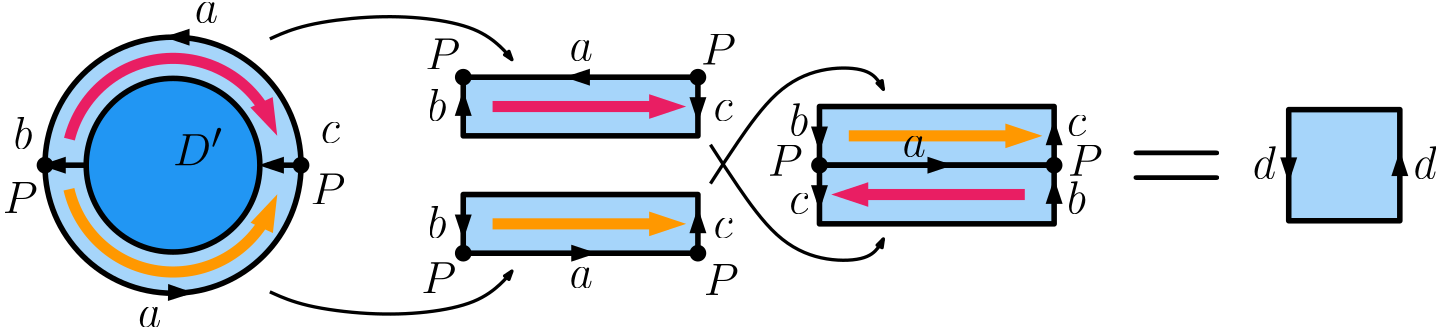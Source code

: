 <?xml version="1.0"?>
<!DOCTYPE ipe SYSTEM "ipe.dtd">
<ipe version="70218" creator="Ipe 7.2.28">
<info created="D:20130414171122" modified="D:20240327115809"/>
<ipestyle name="tungsteno">
<symbol name="arrow/arc(spx)">
<path stroke="sym-stroke" fill="sym-stroke" pen="sym-pen">
0 0 m
-1 0.333 l
-1 -0.333 l
h
</path>
</symbol>
<symbol name="arrow/farc(spx)">
<path stroke="sym-stroke" fill="white" pen="sym-pen">
0 0 m
-1 0.333 l
-1 -0.333 l
h
</path>
</symbol>
<symbol name="arrow/ptarc(spx)">
<path stroke="sym-stroke" fill="sym-stroke" pen="sym-pen">
0 0 m
-1 0.333 l
-0.8 0 l
-1 -0.333 l
h
</path>
</symbol>
<symbol name="arrow/fptarc(spx)">
<path stroke="sym-stroke" fill="white" pen="sym-pen">
0 0 m
-1 0.333 l
-0.8 0 l
-1 -0.333 l
h
</path>
</symbol>
<symbol name="mark/circle(sx)" transformations="translations">
<path fill="sym-stroke">
0.6 0 0 0.6 0 0 e
0.4 0 0 0.4 0 0 e
</path>
</symbol>
<symbol name="mark/disk(sx)" transformations="translations">
<path fill="sym-stroke">
0.6 0 0 0.6 0 0 e
</path>
</symbol>
<symbol name="mark/fdisk(sfx)" transformations="translations">
<group>
<path fill="sym-fill">
0.5 0 0 0.5 0 0 e
</path>
<path fill="sym-stroke" fillrule="eofill">
0.6 0 0 0.6 0 0 e
0.4 0 0 0.4 0 0 e
</path>
</group>
</symbol>
<symbol name="mark/box(sx)" transformations="translations">
<path fill="sym-stroke" fillrule="eofill">
-0.6 -0.6 m
0.6 -0.6 l
0.6 0.6 l
-0.6 0.6 l
h
-0.4 -0.4 m
0.4 -0.4 l
0.4 0.4 l
-0.4 0.4 l
h
</path>
</symbol>
<symbol name="mark/square(sx)" transformations="translations">
<path fill="sym-stroke">
-0.6 -0.6 m
0.6 -0.6 l
0.6 0.6 l
-0.6 0.6 l
h
</path>
</symbol>
<symbol name="mark/fsquare(sfx)" transformations="translations">
<group>
<path fill="sym-fill">
-0.5 -0.5 m
0.5 -0.5 l
0.5 0.5 l
-0.5 0.5 l
h
</path>
<path fill="sym-stroke" fillrule="eofill">
-0.6 -0.6 m
0.6 -0.6 l
0.6 0.6 l
-0.6 0.6 l
h
-0.4 -0.4 m
0.4 -0.4 l
0.4 0.4 l
-0.4 0.4 l
h
</path>
</group>
</symbol>
<symbol name="mark/cross(sx)" transformations="translations">
<group>
<path fill="sym-stroke">
-0.43 -0.57 m
0.57 0.43 l
0.43 0.57 l
-0.57 -0.43 l
h
</path>
<path fill="sym-stroke">
-0.43 0.57 m
0.57 -0.43 l
0.43 -0.57 l
-0.57 0.43 l
h
</path>
</group>
</symbol>
<symbol name="arrow/fnormal(spx)">
<path stroke="sym-stroke" fill="white" pen="sym-pen">
0 0 m
-1 0.333 l
-1 -0.333 l
h
</path>
</symbol>
<symbol name="arrow/pointed(spx)">
<path stroke="sym-stroke" fill="sym-stroke" pen="sym-pen">
0 0 m
-1 0.333 l
-0.8 0 l
-1 -0.333 l
h
</path>
</symbol>
<symbol name="arrow/fpointed(spx)">
<path stroke="sym-stroke" fill="white" pen="sym-pen">
0 0 m
-1 0.333 l
-0.8 0 l
-1 -0.333 l
h
</path>
</symbol>
<symbol name="arrow/linear(spx)">
<path stroke="sym-stroke" pen="sym-pen">
-1 0.333 m
0 0 l
-1 -0.333 l
</path>
</symbol>
<symbol name="arrow/fdouble(spx)">
<path stroke="sym-stroke" fill="white" pen="sym-pen">
0 0 m
-1 0.333 l
-1 -0.333 l
h
-1 0 m
-2 0.333 l
-2 -0.333 l
h
</path>
</symbol>
<symbol name="arrow/double(spx)">
<path stroke="sym-stroke" fill="sym-stroke" pen="sym-pen">
0 0 m
-1 0.333 l
-1 -0.333 l
h
-1 0 m
-2 0.333 l
-2 -0.333 l
h
</path>
</symbol>
<symbol name="arrow/mid-normal(spx)">
<path stroke="sym-stroke" fill="sym-stroke" pen="sym-pen">
0.5 0 m
-0.5 0.333 l
-0.5 -0.333 l
h
</path>
</symbol>
<symbol name="arrow/mid-fnormal(spx)">
<path stroke="sym-stroke" fill="white" pen="sym-pen">
0.5 0 m
-0.5 0.333 l
-0.5 -0.333 l
h
</path>
</symbol>
<symbol name="arrow/mid-pointed(spx)">
<path stroke="sym-stroke" fill="sym-stroke" pen="sym-pen">
0.5 0 m
-0.5 0.333 l
-0.3 0 l
-0.5 -0.333 l
h
</path>
</symbol>
<symbol name="arrow/mid-fpointed(spx)">
<path stroke="sym-stroke" fill="white" pen="sym-pen">
0.5 0 m
-0.5 0.333 l
-0.3 0 l
-0.5 -0.333 l
h
</path>
</symbol>
<symbol name="arrow/mid-double(spx)">
<path stroke="sym-stroke" fill="sym-stroke" pen="sym-pen">
1 0 m
0 0.333 l
0 -0.333 l
h
0 0 m
-1 0.333 l
-1 -0.333 l
h
</path>
</symbol>
<symbol name="arrow/mid-fdouble(spx)">
<path stroke="sym-stroke" fill="white" pen="sym-pen">
1 0 m
0 0.333 l
0 -0.333 l
h
0 0 m
-1 0.333 l
-1 -0.333 l
h
</path>
</symbol>
<anglesize name="22.5 deg" value="22.5"/>
<anglesize name="30 deg" value="30"/>
<anglesize name="45 deg" value="45"/>
<anglesize name="60 deg" value="60"/>
<anglesize name="90 deg" value="90"/>
<arrowsize name="large" value="10"/>
<arrowsize name="small" value="5"/>
<arrowsize name="tiny" value="3"/>
<color name="amber100" value="1 0.925 0.702"/>
<color name="amber200" value="1 0.878 0.51"/>
<color name="amber300" value="1 0.835 0.31"/>
<color name="amber400" value="1 0.792 0.157"/>
<color name="amber500" value="1 0.757 0.027"/>
<color name="amber600" value="1 0.702 0"/>
<color name="amber700" value="1 0.627 0"/>
<color name="amber800" value="1 0.561 0"/>
<color name="amber900" value="1 0.435 0"/>
<color name="blue100" value="0.733 0.871 0.984"/>
<color name="blue200" value="0.565 0.792 0.976"/>
<color name="blue300" value="0.392 0.71 0.965"/>
<color name="blue400" value="0.259 0.647 0.961"/>
<color name="blue500" value="0.129 0.588 0.953"/>
<color name="blue600" value="0.118 0.533 0.898"/>
<color name="blue700" value="0.098 0.463 0.824"/>
<color name="blue800" value="0.082 0.396 0.753"/>
<color name="blue900" value="0.051 0.278 0.631"/>
<color name="bluegray100" value="0.812 0.847 0.863"/>
<color name="bluegray200" value="0.69 0.745 0.773"/>
<color name="bluegray300" value="0.565 0.643 0.682"/>
<color name="bluegray400" value="0.471 0.565 0.612"/>
<color name="bluegray500" value="0.376 0.49 0.545"/>
<color name="bluegray600" value="0.329 0.431 0.478"/>
<color name="bluegray700" value="0.271 0.353 0.392"/>
<color name="bluegray800" value="0.216 0.278 0.31"/>
<color name="bluegray900" value="0.149 0.196 0.22"/>
<color name="brown100" value="0.843 0.8 0.784"/>
<color name="brown200" value="0.737 0.667 0.643"/>
<color name="brown300" value="0.631 0.533 0.498"/>
<color name="brown400" value="0.553 0.431 0.388"/>
<color name="brown500" value="0.475 0.333 0.282"/>
<color name="brown600" value="0.427 0.298 0.255"/>
<color name="brown700" value="0.365 0.251 0.216"/>
<color name="brown800" value="0.306 0.204 0.18"/>
<color name="brown900" value="0.243 0.153 0.137"/>
<color name="cyan100" value="0.698 0.922 0.949"/>
<color name="cyan200" value="0.502 0.871 0.918"/>
<color name="cyan300" value="0.302 0.816 0.882"/>
<color name="cyan400" value="0.149 0.776 0.855"/>
<color name="cyan500" value="0 0.737 0.831"/>
<color name="cyan600" value="0 0.675 0.757"/>
<color name="cyan700" value="0 0.592 0.655"/>
<color name="cyan800" value="0 0.514 0.561"/>
<color name="cyan900" value="0 0.376 0.392"/>
<color name="deeporange100" value="1 0.8 0.737"/>
<color name="deeporange200" value="1 0.671 0.569"/>
<color name="deeporange300" value="1 0.541 0.396"/>
<color name="deeporange400" value="1 0.439 0.263"/>
<color name="deeporange500" value="1 0.341 0.133"/>
<color name="deeporange600" value="0.957 0.318 0.118"/>
<color name="deeporange700" value="0.902 0.29 0.098"/>
<color name="deeporange800" value="0.847 0.263 0.082"/>
<color name="deeporange900" value="0.749 0.212 0.047"/>
<color name="deeppurple100" value="0.82 0.769 0.914"/>
<color name="deeppurple200" value="0.702 0.616 0.859"/>
<color name="deeppurple300" value="0.584 0.459 0.804"/>
<color name="deeppurple400" value="0.494 0.341 0.761"/>
<color name="deeppurple500" value="0.404 0.227 0.718"/>
<color name="deeppurple600" value="0.369 0.208 0.694"/>
<color name="deeppurple700" value="0.318 0.176 0.659"/>
<color name="deeppurple800" value="0.271 0.153 0.627"/>
<color name="deeppurple900" value="0.192 0.106 0.573"/>
<color name="gray100" value="0.961"/>
<color name="gray200" value="0.933"/>
<color name="gray300" value="0.878"/>
<color name="gray400" value="0.741"/>
<color name="gray500" value="0.62"/>
<color name="gray600" value="0.459"/>
<color name="gray700" value="0.38"/>
<color name="gray800" value="0.259"/>
<color name="gray900" value="0.129"/>
<color name="green100" value="0.784 0.902 0.788"/>
<color name="green200" value="0.647 0.839 0.655"/>
<color name="green300" value="0.506 0.78 0.518"/>
<color name="green400" value="0.4 0.733 0.416"/>
<color name="green500" value="0.298 0.686 0.314"/>
<color name="green600" value="0.263 0.627 0.278"/>
<color name="green700" value="0.22 0.557 0.235"/>
<color name="green800" value="0.18 0.49 0.196"/>
<color name="green900" value="0.106 0.369 0.125"/>
<color name="indigo100" value="0.773 0.792 0.914"/>
<color name="indigo200" value="0.624 0.659 0.855"/>
<color name="indigo300" value="0.475 0.525 0.796"/>
<color name="indigo400" value="0.361 0.42 0.753"/>
<color name="indigo500" value="0.247 0.318 0.71"/>
<color name="indigo600" value="0.224 0.286 0.671"/>
<color name="indigo700" value="0.188 0.247 0.624"/>
<color name="indigo800" value="0.157 0.208 0.576"/>
<color name="indigo900" value="0.102 0.137 0.494"/>
<color name="lightblue100" value="0.702 0.898 0.988"/>
<color name="lightblue200" value="0.506 0.831 0.98"/>
<color name="lightblue300" value="0.31 0.765 0.969"/>
<color name="lightblue400" value="0.161 0.714 0.965"/>
<color name="lightblue500" value="0.012 0.663 0.957"/>
<color name="lightblue600" value="0.012 0.608 0.898"/>
<color name="lightblue700" value="0.008 0.533 0.82"/>
<color name="lightblue800" value="0.008 0.467 0.741"/>
<color name="lightblue900" value="0.004 0.341 0.608"/>
<color name="lightgreen100" value="0.863 0.929 0.784"/>
<color name="lightgreen200" value="0.773 0.882 0.647"/>
<color name="lightgreen300" value="0.682 0.835 0.506"/>
<color name="lightgreen400" value="0.612 0.8 0.396"/>
<color name="lightgreen500" value="0.545 0.765 0.29"/>
<color name="lightgreen600" value="0.486 0.702 0.259"/>
<color name="lightgreen700" value="0.408 0.624 0.22"/>
<color name="lightgreen800" value="0.333 0.545 0.184"/>
<color name="lightgreen900" value="0.2 0.412 0.118"/>
<color name="lime100" value="0.941 0.957 0.765"/>
<color name="lime200" value="0.902 0.933 0.612"/>
<color name="lime300" value="0.863 0.906 0.459"/>
<color name="lime400" value="0.831 0.882 0.341"/>
<color name="lime500" value="0.804 0.863 0.224"/>
<color name="lime600" value="0.753 0.792 0.2"/>
<color name="lime700" value="0.686 0.706 0.169"/>
<color name="lime800" value="0.62 0.616 0.141"/>
<color name="lime900" value="0.51 0.467 0.09"/>
<color name="orange100" value="1 0.878 0.698"/>
<color name="orange200" value="1 0.8 0.502"/>
<color name="orange300" value="1 0.718 0.302"/>
<color name="orange400" value="1 0.655 0.149"/>
<color name="orange500" value="1 0.596 0"/>
<color name="orange600" value="0.984 0.549 0"/>
<color name="orange700" value="0.961 0.486 0"/>
<color name="orange800" value="0.937 0.424 0"/>
<color name="orange900" value="0.902 0.318 0"/>
<color name="pink100" value="0.973 0.733 0.816"/>
<color name="pink200" value="0.957 0.561 0.694"/>
<color name="pink300" value="0.941 0.384 0.573"/>
<color name="pink400" value="0.925 0.251 0.478"/>
<color name="pink500" value="0.914 0.118 0.388"/>
<color name="pink600" value="0.847 0.106 0.376"/>
<color name="pink700" value="0.761 0.094 0.357"/>
<color name="pink800" value="0.678 0.078 0.341"/>
<color name="pink900" value="0.533 0.055 0.31"/>
<color name="purple100" value="0.882 0.745 0.906"/>
<color name="purple200" value="0.808 0.576 0.847"/>
<color name="purple300" value="0.729 0.408 0.784"/>
<color name="purple400" value="0.671 0.278 0.737"/>
<color name="purple500" value="0.612 0.153 0.69"/>
<color name="purple600" value="0.557 0.141 0.667"/>
<color name="purple700" value="0.482 0.122 0.635"/>
<color name="purple800" value="0.416 0.106 0.604"/>
<color name="purple900" value="0.29 0.078 0.549"/>
<color name="red100" value="1 0.804 0.824"/>
<color name="red200" value="0.937 0.604 0.604"/>
<color name="red300" value="0.898 0.451 0.451"/>
<color name="red400" value="0.937 0.325 0.314"/>
<color name="red500" value="0.957 0.263 0.212"/>
<color name="red600" value="0.898 0.224 0.208"/>
<color name="red700" value="0.827 0.184 0.184"/>
<color name="red800" value="0.776 0.157 0.157"/>
<color name="red900" value="0.718 0.11 0.11"/>
<color name="teal100" value="0.698 0.875 0.859"/>
<color name="teal200" value="0.502 0.796 0.769"/>
<color name="teal300" value="0.302 0.714 0.675"/>
<color name="teal400" value="0.149 0.651 0.604"/>
<color name="teal500" value="0 0.588 0.533"/>
<color name="teal600" value="0 0.537 0.482"/>
<color name="teal700" value="0 0.475 0.42"/>
<color name="teal800" value="0 0.412 0.361"/>
<color name="teal900" value="0 0.302 0.251"/>
<color name="yellow100" value="1 0.976 0.769"/>
<color name="yellow200" value="1 0.961 0.616"/>
<color name="yellow300" value="1 0.945 0.463"/>
<color name="yellow400" value="1 0.933 0.345"/>
<color name="yellow500" value="1 0.922 0.231"/>
<color name="yellow600" value="0.992 0.847 0.208"/>
<color name="yellow700" value="0.984 0.753 0.176"/>
<color name="yellow800" value="0.976 0.659 0.145"/>
<color name="yellow900" value="0.961 0.498 0.09"/>
<dashstyle name="dash dot dotted" value="[4 2 1 2 1 2] 0"/>
<dashstyle name="dash dotted" value="[4 2 1 2] 0"/>
<dashstyle name="dashed" value="[4] 0"/>
<dashstyle name="dotted" value="[1 3] 0"/>
<dashstyle name="large dashed" value="[12] 0"/>
<dashstyle name="large dotted" value="[2 4] 0"/>
<dashstyle name="medium dashed" value="[8] 0"/>
<gridsize name="10 pts (~3.5 mm)" value="10"/>
<gridsize name="14 pts (~5 mm)" value="14"/>
<gridsize name="16 pts (~6 mm)" value="16"/>
<gridsize name="20 pts (~7 mm)" value="20"/>
<gridsize name="28 pts (~10 mm)" value="28"/>
<gridsize name="32 pts (~12 mm)" value="32"/>
<gridsize name="4 pts" value="4"/>
<gridsize name="56 pts (~20 mm)" value="56"/>
<gridsize name="8 pts (~3 mm)" value="8"/>
<opacity name="10%" value="0.1"/>
<opacity name="20%" value="0.2"/>
<opacity name="30%" value="0.3"/>
<opacity name="40%" value="0.4"/>
<opacity name="50%" value="0.5"/>
<opacity name="60%" value="0.6"/>
<opacity name="70%" value="0.7"/>
<opacity name="80%" value="0.8"/>
<opacity name="90%" value="0.9"/>
<pen name="fat" value="1.2"/>
<pen name="heavier" value="0.8"/>
<pen name="ultrafat" value="2"/>
<symbolsize name="large" value="5"/>
<symbolsize name="small" value="2"/>
<symbolsize name="tiny" value="1.1"/>
<textsize name="Huge" value="\Huge"/>
<textsize name="LARGE" value="\LARGE"/>
<textsize name="Large" value="\Large"/>
<textsize name="footnote" value="\footnotesize"/>
<textsize name="huge" value="\huge"/>
<textsize name="large" value="\large"/>
<textsize name="script" value="\scriptsize"/>
<textsize name="small" value="\small"/>
<textsize name="tiny" value="\tiny"/>
<textstyle name="center" begin="\begin{center}" end="\end{center}"/>
<textstyle name="item" begin="\begin{itemize}\item{}" end="\end{itemize}"/>
<textstyle name="itemize" begin="\begin{itemize}" end="\end{itemize}"/>
<tiling name="falling" angle="-60" step="4" width="1"/>
<tiling name="rising" angle="30" step="4" width="1"/>
</ipestyle>
<page>
<layer name="alpha"/>
<view layers="alpha" active="alpha"/>
<path layer="alpha" matrix="0.214237 0 0 0.214237 8.16497 353.864" stroke="black" fill="blue500" pen="ultrafat" opacity="40%" stroke-opacity="opaque">
215.163 0 0 215.163 297.965 420.732 e
</path>
<use matrix="0.66 0 0 0.66 -257.461 149.792" name="mark/disk(sx)" pos="569.026 445.769" size="large" stroke="black"/>
<use matrix="0.66 0 0 0.66 -257.461 149.792" name="mark/disk(sx)" pos="429.342 445.769" size="large" stroke="black"/>
<path matrix="0.66 0 0 0.66 -125.377 183.409" stroke="black" pen="ultrafat" join="0" arrow="normal/small">
302.45 464.671 m
298.98 464.677 l
</path>
<text matrix="0.66 0 0 0.66 -106.459 223.272" pos="282.204 412.353" stroke="black" type="label" width="12.741" height="10.672" depth="0" valign="baseline" size="Huge" style="math">a</text>
<path matrix="0.66 0 0 0.66 -124.142 116.358" stroke="black" pen="ultrafat" join="0" arrow="normal/small">
297.499 426.953 m
303.548 426.876 l
</path>
<text matrix="0.66 0 0 0.66 -126.86 113.707" pos="282.204 412.353" stroke="black" type="label" width="12.741" height="10.672" depth="0" valign="baseline" size="Huge" style="math">a</text>
<path matrix="0.66 0 0 0.66 -4.02127 149.792" stroke="black" fill="blue500" pen="ultrafat">
47.3566 0 0 47.3566 115.184 445.769 e
</path>
<text matrix="0.66 0 0 0.66 -114.255 171.847" pos="282.204 412.353" stroke="black" type="label" width="27.006" height="20.474" depth="0" valign="baseline" size="Huge" style="math">D&apos;</text>
<path matrix="0.66 0 0 0.66 -1.92 158.88" stroke="black" fill="violet" pen="ultrafat" join="0" arrow="normal/small">
181.842 432 m
163.389 432 l
</path>
<path matrix="0.66 0 0 0.66 -1.92 158.88" stroke="black" fill="violet" pen="ultrafat" join="0" arrow="normal/small">
64 432 m
44.4117 432 l
</path>
<path matrix="0.66 0 0 0.66 -1.92 158.88" stroke="pink500" pen="4" join="0" arrow="normal/small">
55.4866 446.207 m
58.2718 0 0 -58.2718 112 432 164.769 456.719 a
</path>
<path matrix="0.66 0 0 0.66 -1.92 158.88" stroke="orange500" pen="4" join="0" arrow="normal/small">
55.2257 418.875 m
58.2718 0 0 58.2718 112 432 164.845 407.443 a
</path>
<text matrix="0.66 0 0 0.66 -171.724 177.795" pos="282.204 412.353" stroke="black" type="label" width="10.319" height="17.213" depth="0" valign="baseline" size="Huge" style="math">b</text>
<text matrix="0.66 0 0 0.66 -61.1035 180.013" pos="282.204 412.353" stroke="black" type="label" width="10.445" height="10.672" depth="0" valign="baseline" size="Huge" style="math">c</text>
<path matrix="0.66 0 0 0.66 28.64 158.88" stroke="black" fill="blue500" pen="ultrafat" opacity="40%" stroke-opacity="opaque">
224 480 m
224 448 l
352 448 l
352 480 l
h
</path>
<path matrix="0.66 0 0 0.66 28.64 158.88" stroke="black" fill="blue500" pen="ultrafat" opacity="40%" stroke-opacity="opaque">
224 416 m
224 384 l
352 384 l
352 416 l
h
</path>
<path matrix="0.66 0 0 0.66 28.64 158.88" stroke="pink500" fill="violet" pen="4" join="0" arrow="normal/small">
240 464 m
336 464 l
</path>
<path matrix="0.66 0 0 0.66 28.64 158.88" stroke="orange500" fill="0.333 0.667 1" pen="4" join="0" arrow="normal/small">
240 400 m
336 400 l
</path>
<text matrix="0.66 0 0 0.66 -175.543 154.592" pos="282.204 412.353" stroke="black" type="label" width="19.015" height="16.938" depth="0" valign="baseline" size="Huge" style="math">P</text>
<text matrix="0.66 0 0 0.66 -64.8006 157.716" pos="282.204 412.353" stroke="black" type="label" width="19.015" height="16.938" depth="0" valign="baseline" size="Huge" style="math">P</text>
<text matrix="0.66 0 0 0.66 -23.4788 206.318" pos="282.204 412.353" stroke="black" type="label" width="19.015" height="16.938" depth="0" valign="baseline" size="Huge" style="math">P</text>
<text matrix="0.66 0 0 0.66 75.8075 208.054" pos="282.204 412.353" stroke="black" type="label" width="19.015" height="16.938" depth="0" valign="baseline" size="Huge" style="math">P</text>
<text matrix="0.66 0 0 0.66 76.8489 125.084" pos="282.204 412.353" stroke="black" type="label" width="19.015" height="16.938" depth="0" valign="baseline" size="Huge" style="math">P</text>
<text matrix="0.66 0 0 0.66 -24.8674 125.778" pos="282.204 412.353" stroke="black" type="label" width="19.015" height="16.938" depth="0" valign="baseline" size="Huge" style="math">P</text>
<use matrix="0.66 0 0 0.66 28.64 158.88" name="mark/disk(sx)" pos="224 480" size="large" stroke="black"/>
<use matrix="0.66 0 0 0.66 28.64 158.88" name="mark/disk(sx)" pos="352 480" size="large" stroke="black"/>
<use matrix="0.66 0 0 0.66 28.64 158.88" name="mark/disk(sx)" pos="352 384" size="large" stroke="black"/>
<use matrix="0.66 0 0 0.66 28.64 158.88" name="mark/disk(sx)" pos="224 384" size="large" stroke="black"/>
<path matrix="0.66 0 0 0.66 28.64 158.88" stroke="black" fill="violet" pen="ultrafat" join="0" arrow="normal/small">
292 480 m
284 480 l
</path>
<path matrix="0.66 0 0 0.66 28.64 158.88" stroke="black" fill="violet" pen="ultrafat" join="0" arrow="normal/small">
284 384 m
292 384 l
</path>
<path matrix="0.66 0 0 0.66 28.64 158.88" stroke="black" fill="violet" pen="ultrafat" join="0" arrow="normal/small">
224 460 m
224 468 l
</path>
<path matrix="0.66 0 0 0.66 28.64 158.88" stroke="black" fill="violet" pen="ultrafat" join="0" arrow="normal/small">
352 468 m
352 460 l
</path>
<path matrix="0.66 0 0 0.66 28.64 158.88" stroke="black" fill="violet" pen="ultrafat" join="0" arrow="normal/small">
352 396 m
352 404 l
</path>
<path matrix="0.66 0 0 0.66 28.64 158.88" stroke="black" fill="violet" pen="ultrafat" join="0" arrow="normal/small">
224 404 m
224 396 l
</path>
<text matrix="0.66 0 0 0.66 80.3365 187.933" pos="282.204 412.353" stroke="black" type="label" width="10.445" height="10.672" depth="0" valign="baseline" size="Huge" style="math">c</text>
<text matrix="0.66 0 0 0.66 80.3365 145.693" pos="282.204 412.353" stroke="black" type="label" width="10.445" height="10.672" depth="0" valign="baseline" size="Huge" style="math">c</text>
<text matrix="0.66 0 0 0.66 -22.6235 145.693" pos="282.204 412.353" stroke="black" type="label" width="10.319" height="17.213" depth="0" valign="baseline" size="Huge" style="math">b</text>
<text matrix="0.66 0 0 0.66 -22.6235 187.933" pos="282.204 412.353" stroke="black" type="label" width="10.319" height="17.213" depth="0" valign="baseline" size="Huge" style="math">b</text>
<text matrix="0.66 0 0 0.66 28.4683 209.661" pos="282.204 412.353" stroke="black" type="label" width="12.741" height="10.672" depth="0" valign="baseline" size="Huge" style="math">a</text>
<text matrix="0.66 0 0 0.66 28.4683 127.821" pos="282.204 412.353" stroke="black" type="label" width="12.741" height="10.672" depth="0" valign="baseline" size="Huge" style="math">a</text>
<path matrix="0.66 0 0 0.66 156.88 190.56" stroke="black" fill="blue500" pen="ultrafat" opacity="40%" stroke-opacity="opaque">
224 416 m
224 384 l
352 384 l
352 416 l
h
</path>
<path matrix="0.66 0 0 0.66 156.88 190.56" stroke="orange500" fill="0.333 0.667 1" pen="4" join="0" arrow="normal/small">
240 400 m
336 400 l
</path>
<path matrix="0.66 0 0 0.66 156.88 190.56" stroke="black" fill="violet" pen="ultrafat" join="0" arrow="normal/small">
352 396 m
352 404 l
</path>
<path matrix="0.66 0 0 0.66 156.88 190.56" stroke="black" fill="violet" pen="ultrafat" join="0" arrow="normal/small">
224 404 m
224 396 l
</path>
<path matrix="0.66 0 0 0.66 156.88 127.2" stroke="black" fill="blue500" pen="ultrafat" opacity="40%" stroke-opacity="opaque">
224 480 m
224 448 l
352 448 l
352 480 l
h
</path>
<path matrix="0.66 0 0 0.66 156.88 127.2" stroke="pink500" fill="violet" pen="4" join="0" rarrow="normal/small">
240 464 m
336 464 l
</path>
<use matrix="0.66 0 0 0.66 156.88 127.2" name="mark/disk(sx)" pos="224 480" size="large" stroke="black"/>
<use matrix="0.66 0 0 0.66 156.88 127.2" name="mark/disk(sx)" pos="352 480" size="large" stroke="black"/>
<path stroke="black" fill="violet" pen="ultrafat" join="0" arrow="normal/small">
304.72 436.08 m
304.72 430.8 l
</path>
<path stroke="black" fill="violet" pen="ultrafat" join="0" arrow="normal/small">
389.2 430.8 m
389.2 436.08 l
</path>
<path matrix="0.66 0 0 0.66 156.88 190.56" stroke="black" fill="violet" pen="ultrafat" join="0" arrow="normal/small">
284 384 m
292 384 l
</path>
<text matrix="0.66 0 0 0.66 148.373 175.069" pos="282.204 412.353" stroke="black" type="label" width="12.741" height="10.672" depth="0" valign="baseline" size="Huge" style="math">a</text>
<text matrix="0.66 0 0 0.66 99.8075 168.054" pos="282.204 412.353" stroke="black" type="label" width="19.015" height="16.938" depth="0" valign="baseline" size="Huge" style="math">P</text>
<text matrix="0.66 0 0 0.66 207.807 168.054" pos="282.204 412.353" stroke="black" type="label" width="19.015" height="16.938" depth="0" valign="baseline" size="Huge" style="math">P</text>
<text matrix="0.66 0 0 0.66 107.546 154.59" pos="282.204 412.353" stroke="black" type="label" width="10.445" height="10.672" depth="0" valign="baseline" size="Huge" style="math">c</text>
<text matrix="0.66 0 0 0.66 207.546 182.59" pos="282.204 412.353" stroke="black" type="label" width="10.445" height="10.672" depth="0" valign="baseline" size="Huge" style="math">c</text>
<text matrix="0.66 0 0 0.66 207.546 154.59" pos="282.204 412.353" stroke="black" type="label" width="10.319" height="17.213" depth="0" valign="baseline" size="Huge" style="math">b</text>
<text matrix="0.66 0 0 0.66 107.546 182.59" pos="282.204 412.353" stroke="black" type="label" width="10.319" height="17.213" depth="0" valign="baseline" size="Huge" style="math">b</text>
<text matrix="1.98463 0 0 1.98463 -144.517 -386.665" pos="282.204 412.353" stroke="black" type="label" width="17.843" height="8.814" depth="0" valign="baseline" size="Huge" style="math">=</text>
<path matrix="1 0 0 1 13.6484 0" stroke="black" fill="blue500" pen="ultrafat" opacity="40%" stroke-opacity="opaque">
460 464 m
460 424 l
500 424 l
500 464 l
h
</path>
<path matrix="1 0 0 1 124.448 10" stroke="black" fill="violet" pen="ultrafat" join="0" arrow="normal/small">
389.2 430.8 m
389.2 436.08 l
</path>
<path matrix="1 0 0 1 9.64838 0" stroke="black" fill="violet" pen="ultrafat" join="0" arrow="normal/small">
464 446.08 m
464 440.8 l
</path>
<text matrix="0.66 0 0 0.66 274.434 167.189" pos="282.204 412.353" stroke="black" type="label" width="12.611" height="17.213" depth="0" valign="baseline" size="Huge" style="math">d</text>
<text matrix="0.66 0 0 0.66 332.309 167.189" pos="282.204 412.353" stroke="black" type="label" width="12.611" height="17.213" depth="0" valign="baseline" size="Huge" style="math">d</text>
<path stroke="black" pen="fat" arrow="normal/tiny">
106.858 489.469 m
118.685 494.76
142.65 497.872
163.814 497.25
181.555 493.515
190.581 486.357
194.004 481.999 s
</path>
<path matrix="1 0 0 -1 0 887.872" stroke="black" pen="fat" arrow="normal/tiny">
106.858 489.469 m
118.685 494.76
142.65 497.872
163.814 497.25
181.555 493.515
190.581 486.357
194.004 481.999 s
</path>
<path stroke="black" pen="fat" arrow="normal/tiny">
265.472 451.383 m
274.498 437.377
289.127 416.835
305.311 409.366
321.495 409.677
326.164 414.345
327.72 417.458 s
</path>
<path matrix="1 0 0 -1 0 888.748" stroke="black" pen="fat" arrow="normal/tiny">
265.472 451.383 m
274.498 437.377
289.127 416.835
305.311 409.366
321.495 409.677
326.164 414.345
327.72 417.458 s
</path>
</page>
</ipe>
